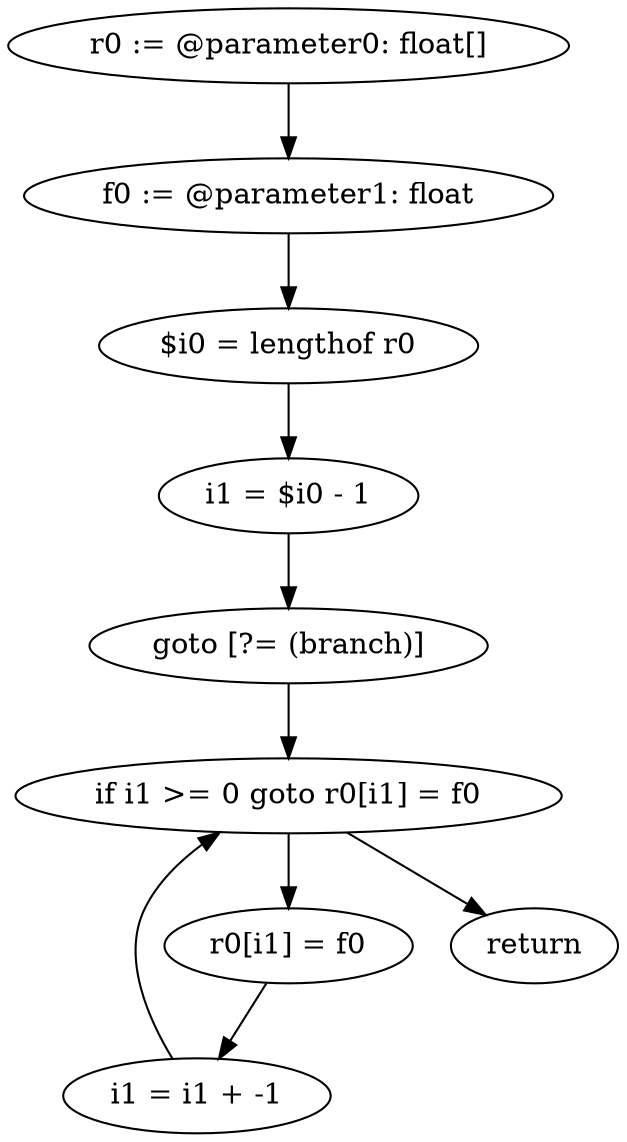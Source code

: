 digraph "unitGraph" {
    "r0 := @parameter0: float[]"
    "f0 := @parameter1: float"
    "$i0 = lengthof r0"
    "i1 = $i0 - 1"
    "goto [?= (branch)]"
    "r0[i1] = f0"
    "i1 = i1 + -1"
    "if i1 >= 0 goto r0[i1] = f0"
    "return"
    "r0 := @parameter0: float[]"->"f0 := @parameter1: float";
    "f0 := @parameter1: float"->"$i0 = lengthof r0";
    "$i0 = lengthof r0"->"i1 = $i0 - 1";
    "i1 = $i0 - 1"->"goto [?= (branch)]";
    "goto [?= (branch)]"->"if i1 >= 0 goto r0[i1] = f0";
    "r0[i1] = f0"->"i1 = i1 + -1";
    "i1 = i1 + -1"->"if i1 >= 0 goto r0[i1] = f0";
    "if i1 >= 0 goto r0[i1] = f0"->"return";
    "if i1 >= 0 goto r0[i1] = f0"->"r0[i1] = f0";
}
